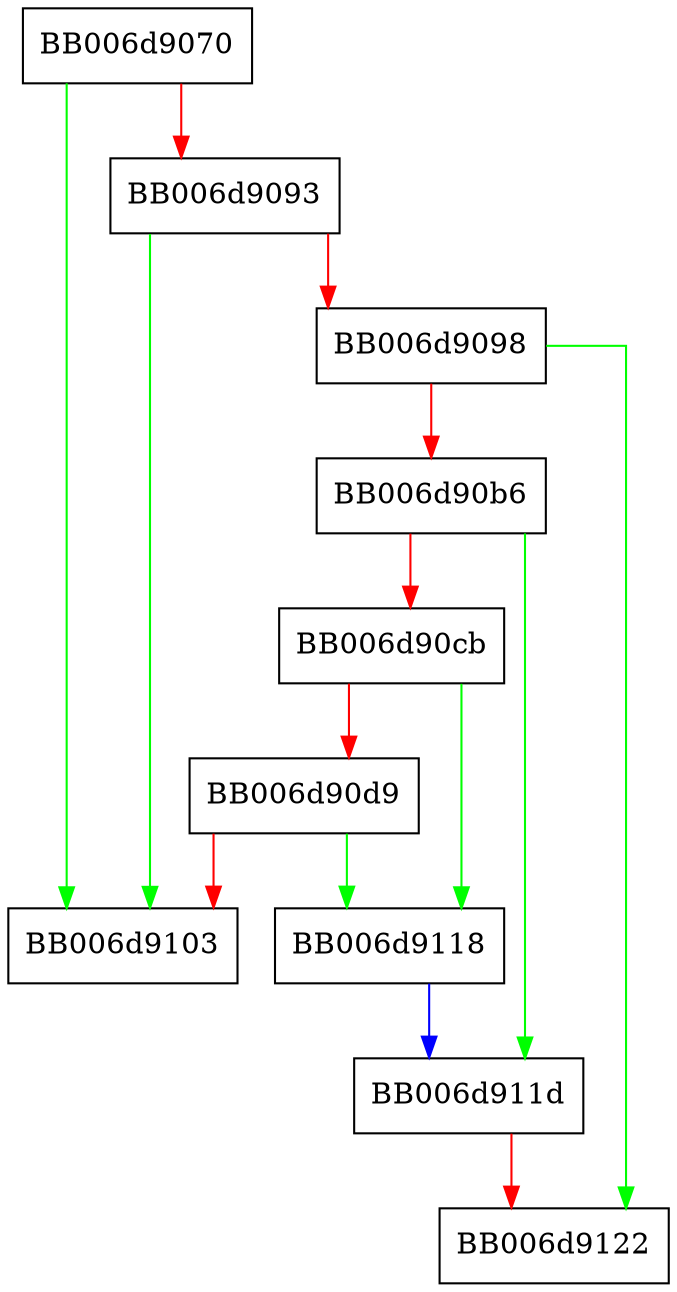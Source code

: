 digraph rsapss_gen_init {
  node [shape="box"];
  graph [splines=ortho];
  BB006d9070 -> BB006d9103 [color="green"];
  BB006d9070 -> BB006d9093 [color="red"];
  BB006d9093 -> BB006d9103 [color="green"];
  BB006d9093 -> BB006d9098 [color="red"];
  BB006d9098 -> BB006d9122 [color="green"];
  BB006d9098 -> BB006d90b6 [color="red"];
  BB006d90b6 -> BB006d911d [color="green"];
  BB006d90b6 -> BB006d90cb [color="red"];
  BB006d90cb -> BB006d9118 [color="green"];
  BB006d90cb -> BB006d90d9 [color="red"];
  BB006d90d9 -> BB006d9118 [color="green"];
  BB006d90d9 -> BB006d9103 [color="red"];
  BB006d9118 -> BB006d911d [color="blue"];
  BB006d911d -> BB006d9122 [color="red"];
}